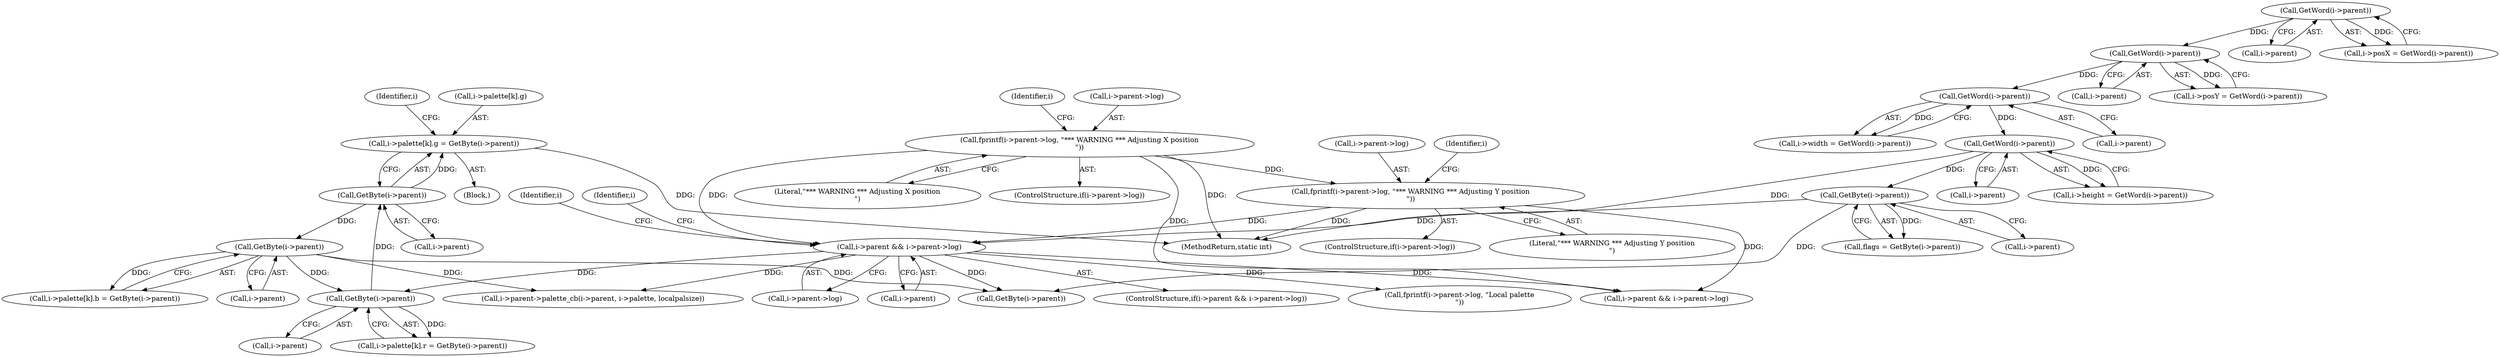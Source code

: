 digraph "0_ngiflib_cf429e0a2fe26b5f01ce0c8e9b79432e94509b6e@array" {
"1000484" [label="(Call,i->palette[k].g = GetByte(i->parent))"];
"1000492" [label="(Call,GetByte(i->parent))"];
"1000480" [label="(Call,GetByte(i->parent))"];
"1000435" [label="(Call,i->parent && i->parent->log)"];
"1000379" [label="(Call,GetByte(i->parent))"];
"1000189" [label="(Call,GetWord(i->parent))"];
"1000181" [label="(Call,GetWord(i->parent))"];
"1000173" [label="(Call,GetWord(i->parent))"];
"1000165" [label="(Call,GetWord(i->parent))"];
"1000292" [label="(Call,fprintf(i->parent->log, \"*** WARNING *** Adjusting Y position\n\"))"];
"1000251" [label="(Call,fprintf(i->parent->log, \"*** WARNING *** Adjusting X position\n\"))"];
"1000504" [label="(Call,GetByte(i->parent))"];
"1000936" [label="(MethodReturn,static int)"];
"1000471" [label="(Block,)"];
"1000165" [label="(Call,GetWord(i->parent))"];
"1000301" [label="(Identifier,i)"];
"1000174" [label="(Call,i->parent)"];
"1000260" [label="(Identifier,i)"];
"1000245" [label="(ControlStructure,if(i->parent->log))"];
"1000380" [label="(Call,i->parent)"];
"1000166" [label="(Call,i->parent)"];
"1000292" [label="(Call,fprintf(i->parent->log, \"*** WARNING *** Adjusting Y position\n\"))"];
"1000257" [label="(Literal,\"*** WARNING *** Adjusting X position\n\")"];
"1000496" [label="(Call,i->palette[k].b = GetByte(i->parent))"];
"1000251" [label="(Call,fprintf(i->parent->log, \"*** WARNING *** Adjusting X position\n\"))"];
"1000434" [label="(ControlStructure,if(i->parent && i->parent->log))"];
"1000298" [label="(Literal,\"*** WARNING *** Adjusting Y position\n\")"];
"1000504" [label="(Call,GetByte(i->parent))"];
"1000439" [label="(Call,i->parent->log)"];
"1000190" [label="(Call,i->parent)"];
"1000189" [label="(Call,GetWord(i->parent))"];
"1000293" [label="(Call,i->parent->log)"];
"1000252" [label="(Call,i->parent->log)"];
"1000484" [label="(Call,i->palette[k].g = GetByte(i->parent))"];
"1000505" [label="(Call,i->parent)"];
"1000173" [label="(Call,GetWord(i->parent))"];
"1000169" [label="(Call,i->posY = GetWord(i->parent))"];
"1000481" [label="(Call,i->parent)"];
"1000453" [label="(Identifier,i)"];
"1000472" [label="(Call,i->palette[k].r = GetByte(i->parent))"];
"1000436" [label="(Call,i->parent)"];
"1000185" [label="(Call,i->height = GetWord(i->parent))"];
"1000514" [label="(Call,i->parent->palette_cb(i->parent, i->palette, localpalsize))"];
"1000177" [label="(Call,i->width = GetWord(i->parent))"];
"1000500" [label="(Identifier,i)"];
"1000182" [label="(Call,i->parent)"];
"1000485" [label="(Call,i->palette[k].g)"];
"1000480" [label="(Call,GetByte(i->parent))"];
"1000286" [label="(ControlStructure,if(i->parent->log))"];
"1000447" [label="(Identifier,i)"];
"1000379" [label="(Call,GetByte(i->parent))"];
"1000492" [label="(Call,GetByte(i->parent))"];
"1000377" [label="(Call,flags = GetByte(i->parent))"];
"1000181" [label="(Call,GetWord(i->parent))"];
"1000555" [label="(Call,GetByte(i->parent))"];
"1000560" [label="(Call,i->parent && i->parent->log)"];
"1000435" [label="(Call,i->parent && i->parent->log)"];
"1000493" [label="(Call,i->parent)"];
"1000444" [label="(Call,fprintf(i->parent->log, \"Local palette\n\"))"];
"1000161" [label="(Call,i->posX = GetWord(i->parent))"];
"1000484" -> "1000471"  [label="AST: "];
"1000484" -> "1000492"  [label="CFG: "];
"1000485" -> "1000484"  [label="AST: "];
"1000492" -> "1000484"  [label="AST: "];
"1000500" -> "1000484"  [label="CFG: "];
"1000484" -> "1000936"  [label="DDG: "];
"1000492" -> "1000484"  [label="DDG: "];
"1000492" -> "1000493"  [label="CFG: "];
"1000493" -> "1000492"  [label="AST: "];
"1000480" -> "1000492"  [label="DDG: "];
"1000492" -> "1000504"  [label="DDG: "];
"1000480" -> "1000472"  [label="AST: "];
"1000480" -> "1000481"  [label="CFG: "];
"1000481" -> "1000480"  [label="AST: "];
"1000472" -> "1000480"  [label="CFG: "];
"1000480" -> "1000472"  [label="DDG: "];
"1000435" -> "1000480"  [label="DDG: "];
"1000504" -> "1000480"  [label="DDG: "];
"1000435" -> "1000434"  [label="AST: "];
"1000435" -> "1000436"  [label="CFG: "];
"1000435" -> "1000439"  [label="CFG: "];
"1000436" -> "1000435"  [label="AST: "];
"1000439" -> "1000435"  [label="AST: "];
"1000447" -> "1000435"  [label="CFG: "];
"1000453" -> "1000435"  [label="CFG: "];
"1000379" -> "1000435"  [label="DDG: "];
"1000292" -> "1000435"  [label="DDG: "];
"1000251" -> "1000435"  [label="DDG: "];
"1000435" -> "1000444"  [label="DDG: "];
"1000435" -> "1000514"  [label="DDG: "];
"1000435" -> "1000555"  [label="DDG: "];
"1000435" -> "1000560"  [label="DDG: "];
"1000379" -> "1000377"  [label="AST: "];
"1000379" -> "1000380"  [label="CFG: "];
"1000380" -> "1000379"  [label="AST: "];
"1000377" -> "1000379"  [label="CFG: "];
"1000379" -> "1000377"  [label="DDG: "];
"1000189" -> "1000379"  [label="DDG: "];
"1000379" -> "1000555"  [label="DDG: "];
"1000189" -> "1000185"  [label="AST: "];
"1000189" -> "1000190"  [label="CFG: "];
"1000190" -> "1000189"  [label="AST: "];
"1000185" -> "1000189"  [label="CFG: "];
"1000189" -> "1000936"  [label="DDG: "];
"1000189" -> "1000185"  [label="DDG: "];
"1000181" -> "1000189"  [label="DDG: "];
"1000181" -> "1000177"  [label="AST: "];
"1000181" -> "1000182"  [label="CFG: "];
"1000182" -> "1000181"  [label="AST: "];
"1000177" -> "1000181"  [label="CFG: "];
"1000181" -> "1000177"  [label="DDG: "];
"1000173" -> "1000181"  [label="DDG: "];
"1000173" -> "1000169"  [label="AST: "];
"1000173" -> "1000174"  [label="CFG: "];
"1000174" -> "1000173"  [label="AST: "];
"1000169" -> "1000173"  [label="CFG: "];
"1000173" -> "1000169"  [label="DDG: "];
"1000165" -> "1000173"  [label="DDG: "];
"1000165" -> "1000161"  [label="AST: "];
"1000165" -> "1000166"  [label="CFG: "];
"1000166" -> "1000165"  [label="AST: "];
"1000161" -> "1000165"  [label="CFG: "];
"1000165" -> "1000161"  [label="DDG: "];
"1000292" -> "1000286"  [label="AST: "];
"1000292" -> "1000298"  [label="CFG: "];
"1000293" -> "1000292"  [label="AST: "];
"1000298" -> "1000292"  [label="AST: "];
"1000301" -> "1000292"  [label="CFG: "];
"1000292" -> "1000936"  [label="DDG: "];
"1000251" -> "1000292"  [label="DDG: "];
"1000292" -> "1000560"  [label="DDG: "];
"1000251" -> "1000245"  [label="AST: "];
"1000251" -> "1000257"  [label="CFG: "];
"1000252" -> "1000251"  [label="AST: "];
"1000257" -> "1000251"  [label="AST: "];
"1000260" -> "1000251"  [label="CFG: "];
"1000251" -> "1000936"  [label="DDG: "];
"1000251" -> "1000560"  [label="DDG: "];
"1000504" -> "1000496"  [label="AST: "];
"1000504" -> "1000505"  [label="CFG: "];
"1000505" -> "1000504"  [label="AST: "];
"1000496" -> "1000504"  [label="CFG: "];
"1000504" -> "1000496"  [label="DDG: "];
"1000504" -> "1000514"  [label="DDG: "];
"1000504" -> "1000555"  [label="DDG: "];
}
